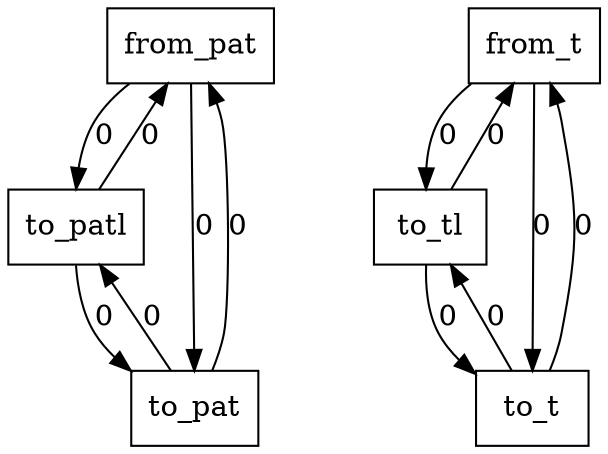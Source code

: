 digraph {
    graph [rankdir=TB
          ,bgcolor=transparent];
    node [shape=box
         ,fillcolor=white
         ,style=filled];
    0 [label=<from_pat>];
    1 [label=<from_t>];
    2 [label=<to_patl>];
    3 [label=<to_tl>];
    4 [label=<to_pat>];
    5 [label=<to_t>];
    0 -> 2 [label=0];
    0 -> 4 [label=0];
    1 -> 3 [label=0];
    1 -> 5 [label=0];
    2 -> 0 [label=0];
    2 -> 4 [label=0];
    3 -> 1 [label=0];
    3 -> 5 [label=0];
    4 -> 0 [label=0];
    4 -> 2 [label=0];
    5 -> 1 [label=0];
    5 -> 3 [label=0];
}